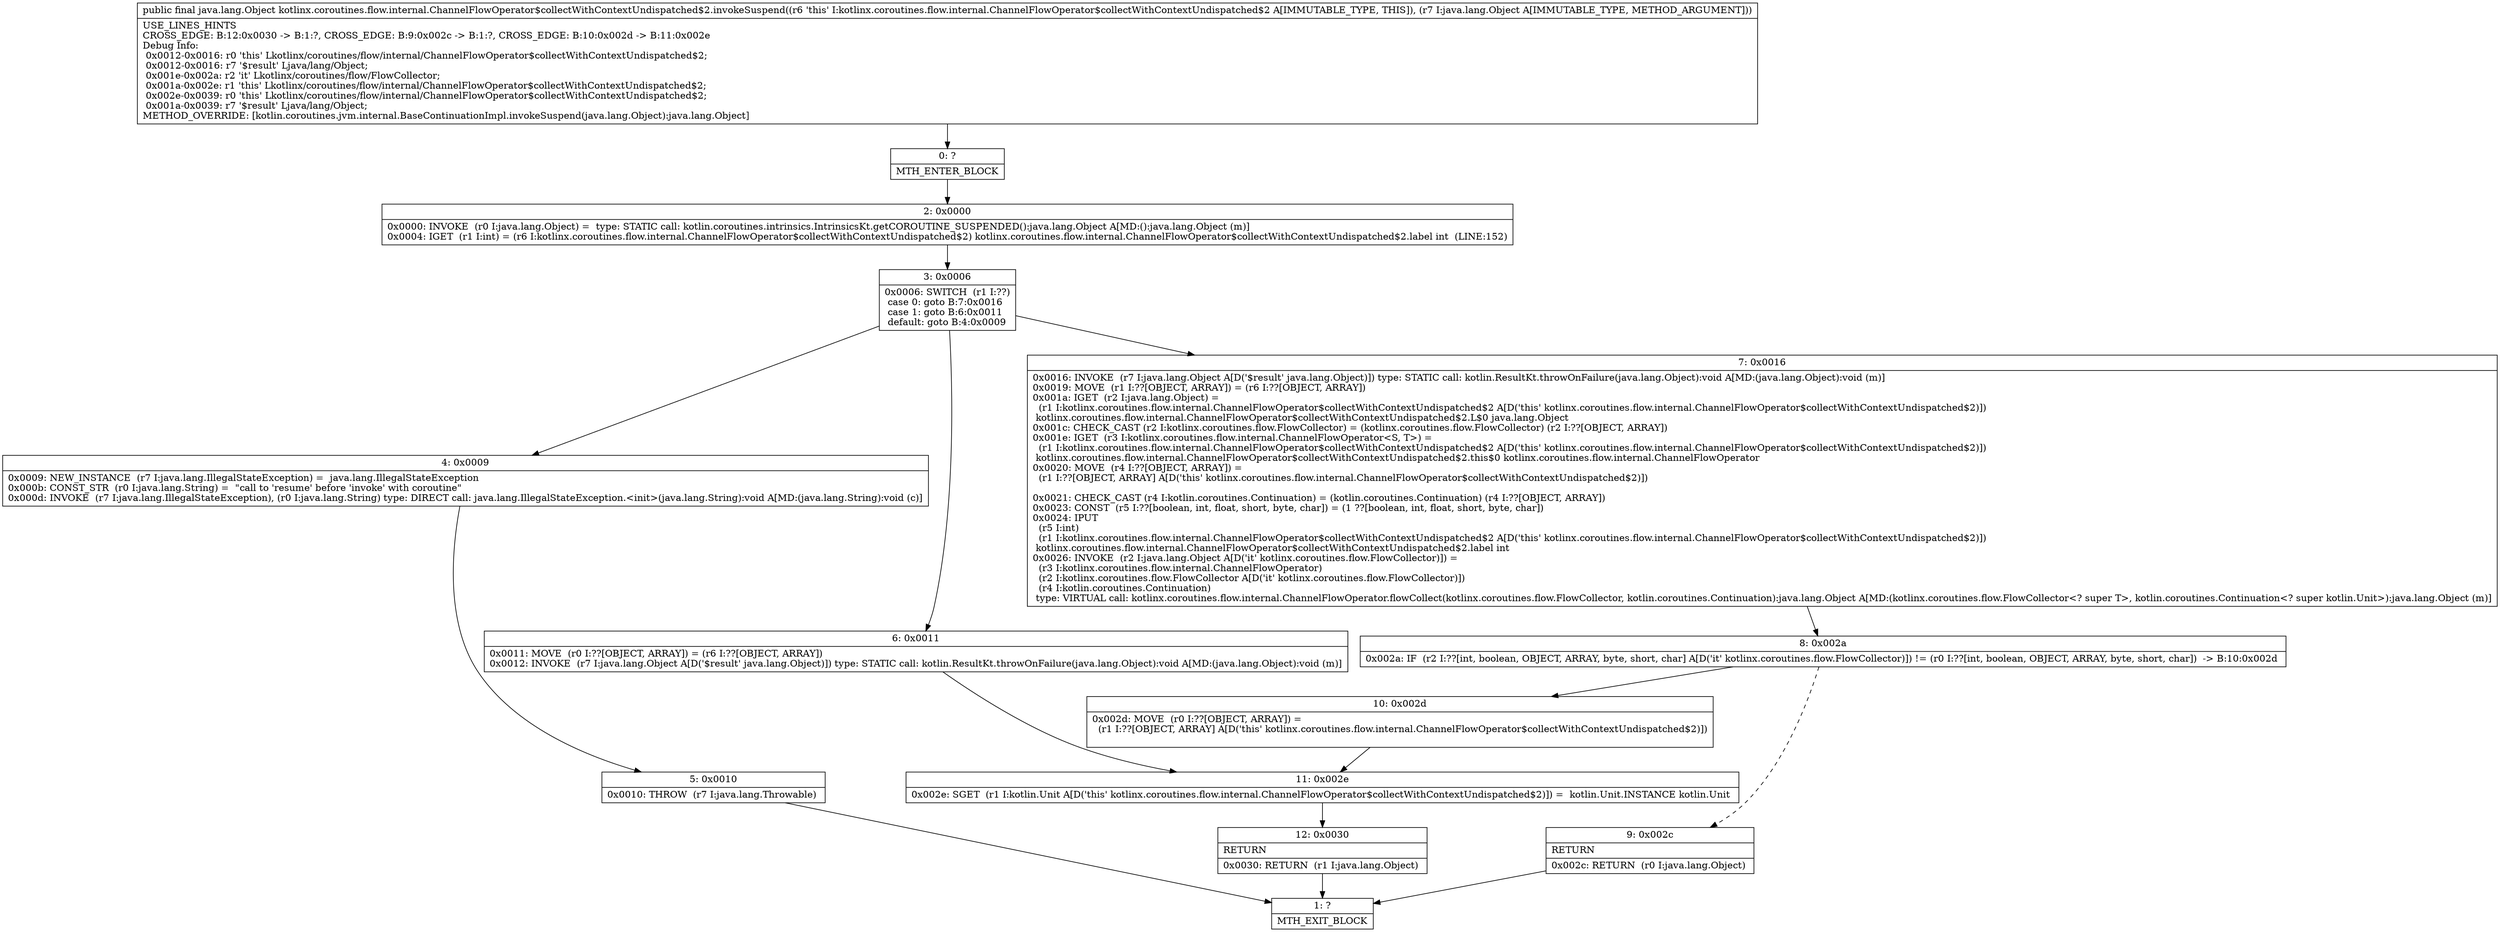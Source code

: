 digraph "CFG forkotlinx.coroutines.flow.internal.ChannelFlowOperator$collectWithContextUndispatched$2.invokeSuspend(Ljava\/lang\/Object;)Ljava\/lang\/Object;" {
Node_0 [shape=record,label="{0\:\ ?|MTH_ENTER_BLOCK\l}"];
Node_2 [shape=record,label="{2\:\ 0x0000|0x0000: INVOKE  (r0 I:java.lang.Object) =  type: STATIC call: kotlin.coroutines.intrinsics.IntrinsicsKt.getCOROUTINE_SUSPENDED():java.lang.Object A[MD:():java.lang.Object (m)]\l0x0004: IGET  (r1 I:int) = (r6 I:kotlinx.coroutines.flow.internal.ChannelFlowOperator$collectWithContextUndispatched$2) kotlinx.coroutines.flow.internal.ChannelFlowOperator$collectWithContextUndispatched$2.label int  (LINE:152)\l}"];
Node_3 [shape=record,label="{3\:\ 0x0006|0x0006: SWITCH  (r1 I:??)\l case 0: goto B:7:0x0016\l case 1: goto B:6:0x0011\l default: goto B:4:0x0009 \l}"];
Node_4 [shape=record,label="{4\:\ 0x0009|0x0009: NEW_INSTANCE  (r7 I:java.lang.IllegalStateException) =  java.lang.IllegalStateException \l0x000b: CONST_STR  (r0 I:java.lang.String) =  \"call to 'resume' before 'invoke' with coroutine\" \l0x000d: INVOKE  (r7 I:java.lang.IllegalStateException), (r0 I:java.lang.String) type: DIRECT call: java.lang.IllegalStateException.\<init\>(java.lang.String):void A[MD:(java.lang.String):void (c)]\l}"];
Node_5 [shape=record,label="{5\:\ 0x0010|0x0010: THROW  (r7 I:java.lang.Throwable) \l}"];
Node_1 [shape=record,label="{1\:\ ?|MTH_EXIT_BLOCK\l}"];
Node_6 [shape=record,label="{6\:\ 0x0011|0x0011: MOVE  (r0 I:??[OBJECT, ARRAY]) = (r6 I:??[OBJECT, ARRAY]) \l0x0012: INVOKE  (r7 I:java.lang.Object A[D('$result' java.lang.Object)]) type: STATIC call: kotlin.ResultKt.throwOnFailure(java.lang.Object):void A[MD:(java.lang.Object):void (m)]\l}"];
Node_11 [shape=record,label="{11\:\ 0x002e|0x002e: SGET  (r1 I:kotlin.Unit A[D('this' kotlinx.coroutines.flow.internal.ChannelFlowOperator$collectWithContextUndispatched$2)]) =  kotlin.Unit.INSTANCE kotlin.Unit \l}"];
Node_12 [shape=record,label="{12\:\ 0x0030|RETURN\l|0x0030: RETURN  (r1 I:java.lang.Object) \l}"];
Node_7 [shape=record,label="{7\:\ 0x0016|0x0016: INVOKE  (r7 I:java.lang.Object A[D('$result' java.lang.Object)]) type: STATIC call: kotlin.ResultKt.throwOnFailure(java.lang.Object):void A[MD:(java.lang.Object):void (m)]\l0x0019: MOVE  (r1 I:??[OBJECT, ARRAY]) = (r6 I:??[OBJECT, ARRAY]) \l0x001a: IGET  (r2 I:java.lang.Object) = \l  (r1 I:kotlinx.coroutines.flow.internal.ChannelFlowOperator$collectWithContextUndispatched$2 A[D('this' kotlinx.coroutines.flow.internal.ChannelFlowOperator$collectWithContextUndispatched$2)])\l kotlinx.coroutines.flow.internal.ChannelFlowOperator$collectWithContextUndispatched$2.L$0 java.lang.Object \l0x001c: CHECK_CAST (r2 I:kotlinx.coroutines.flow.FlowCollector) = (kotlinx.coroutines.flow.FlowCollector) (r2 I:??[OBJECT, ARRAY]) \l0x001e: IGET  (r3 I:kotlinx.coroutines.flow.internal.ChannelFlowOperator\<S, T\>) = \l  (r1 I:kotlinx.coroutines.flow.internal.ChannelFlowOperator$collectWithContextUndispatched$2 A[D('this' kotlinx.coroutines.flow.internal.ChannelFlowOperator$collectWithContextUndispatched$2)])\l kotlinx.coroutines.flow.internal.ChannelFlowOperator$collectWithContextUndispatched$2.this$0 kotlinx.coroutines.flow.internal.ChannelFlowOperator \l0x0020: MOVE  (r4 I:??[OBJECT, ARRAY]) = \l  (r1 I:??[OBJECT, ARRAY] A[D('this' kotlinx.coroutines.flow.internal.ChannelFlowOperator$collectWithContextUndispatched$2)])\l \l0x0021: CHECK_CAST (r4 I:kotlin.coroutines.Continuation) = (kotlin.coroutines.Continuation) (r4 I:??[OBJECT, ARRAY]) \l0x0023: CONST  (r5 I:??[boolean, int, float, short, byte, char]) = (1 ??[boolean, int, float, short, byte, char]) \l0x0024: IPUT  \l  (r5 I:int)\l  (r1 I:kotlinx.coroutines.flow.internal.ChannelFlowOperator$collectWithContextUndispatched$2 A[D('this' kotlinx.coroutines.flow.internal.ChannelFlowOperator$collectWithContextUndispatched$2)])\l kotlinx.coroutines.flow.internal.ChannelFlowOperator$collectWithContextUndispatched$2.label int \l0x0026: INVOKE  (r2 I:java.lang.Object A[D('it' kotlinx.coroutines.flow.FlowCollector)]) = \l  (r3 I:kotlinx.coroutines.flow.internal.ChannelFlowOperator)\l  (r2 I:kotlinx.coroutines.flow.FlowCollector A[D('it' kotlinx.coroutines.flow.FlowCollector)])\l  (r4 I:kotlin.coroutines.Continuation)\l type: VIRTUAL call: kotlinx.coroutines.flow.internal.ChannelFlowOperator.flowCollect(kotlinx.coroutines.flow.FlowCollector, kotlin.coroutines.Continuation):java.lang.Object A[MD:(kotlinx.coroutines.flow.FlowCollector\<? super T\>, kotlin.coroutines.Continuation\<? super kotlin.Unit\>):java.lang.Object (m)]\l}"];
Node_8 [shape=record,label="{8\:\ 0x002a|0x002a: IF  (r2 I:??[int, boolean, OBJECT, ARRAY, byte, short, char] A[D('it' kotlinx.coroutines.flow.FlowCollector)]) != (r0 I:??[int, boolean, OBJECT, ARRAY, byte, short, char])  \-\> B:10:0x002d \l}"];
Node_9 [shape=record,label="{9\:\ 0x002c|RETURN\l|0x002c: RETURN  (r0 I:java.lang.Object) \l}"];
Node_10 [shape=record,label="{10\:\ 0x002d|0x002d: MOVE  (r0 I:??[OBJECT, ARRAY]) = \l  (r1 I:??[OBJECT, ARRAY] A[D('this' kotlinx.coroutines.flow.internal.ChannelFlowOperator$collectWithContextUndispatched$2)])\l \l}"];
MethodNode[shape=record,label="{public final java.lang.Object kotlinx.coroutines.flow.internal.ChannelFlowOperator$collectWithContextUndispatched$2.invokeSuspend((r6 'this' I:kotlinx.coroutines.flow.internal.ChannelFlowOperator$collectWithContextUndispatched$2 A[IMMUTABLE_TYPE, THIS]), (r7 I:java.lang.Object A[IMMUTABLE_TYPE, METHOD_ARGUMENT]))  | USE_LINES_HINTS\lCROSS_EDGE: B:12:0x0030 \-\> B:1:?, CROSS_EDGE: B:9:0x002c \-\> B:1:?, CROSS_EDGE: B:10:0x002d \-\> B:11:0x002e\lDebug Info:\l  0x0012\-0x0016: r0 'this' Lkotlinx\/coroutines\/flow\/internal\/ChannelFlowOperator$collectWithContextUndispatched$2;\l  0x0012\-0x0016: r7 '$result' Ljava\/lang\/Object;\l  0x001e\-0x002a: r2 'it' Lkotlinx\/coroutines\/flow\/FlowCollector;\l  0x001a\-0x002e: r1 'this' Lkotlinx\/coroutines\/flow\/internal\/ChannelFlowOperator$collectWithContextUndispatched$2;\l  0x002e\-0x0039: r0 'this' Lkotlinx\/coroutines\/flow\/internal\/ChannelFlowOperator$collectWithContextUndispatched$2;\l  0x001a\-0x0039: r7 '$result' Ljava\/lang\/Object;\lMETHOD_OVERRIDE: [kotlin.coroutines.jvm.internal.BaseContinuationImpl.invokeSuspend(java.lang.Object):java.lang.Object]\l}"];
MethodNode -> Node_0;Node_0 -> Node_2;
Node_2 -> Node_3;
Node_3 -> Node_4;
Node_3 -> Node_6;
Node_3 -> Node_7;
Node_4 -> Node_5;
Node_5 -> Node_1;
Node_6 -> Node_11;
Node_11 -> Node_12;
Node_12 -> Node_1;
Node_7 -> Node_8;
Node_8 -> Node_9[style=dashed];
Node_8 -> Node_10;
Node_9 -> Node_1;
Node_10 -> Node_11;
}

